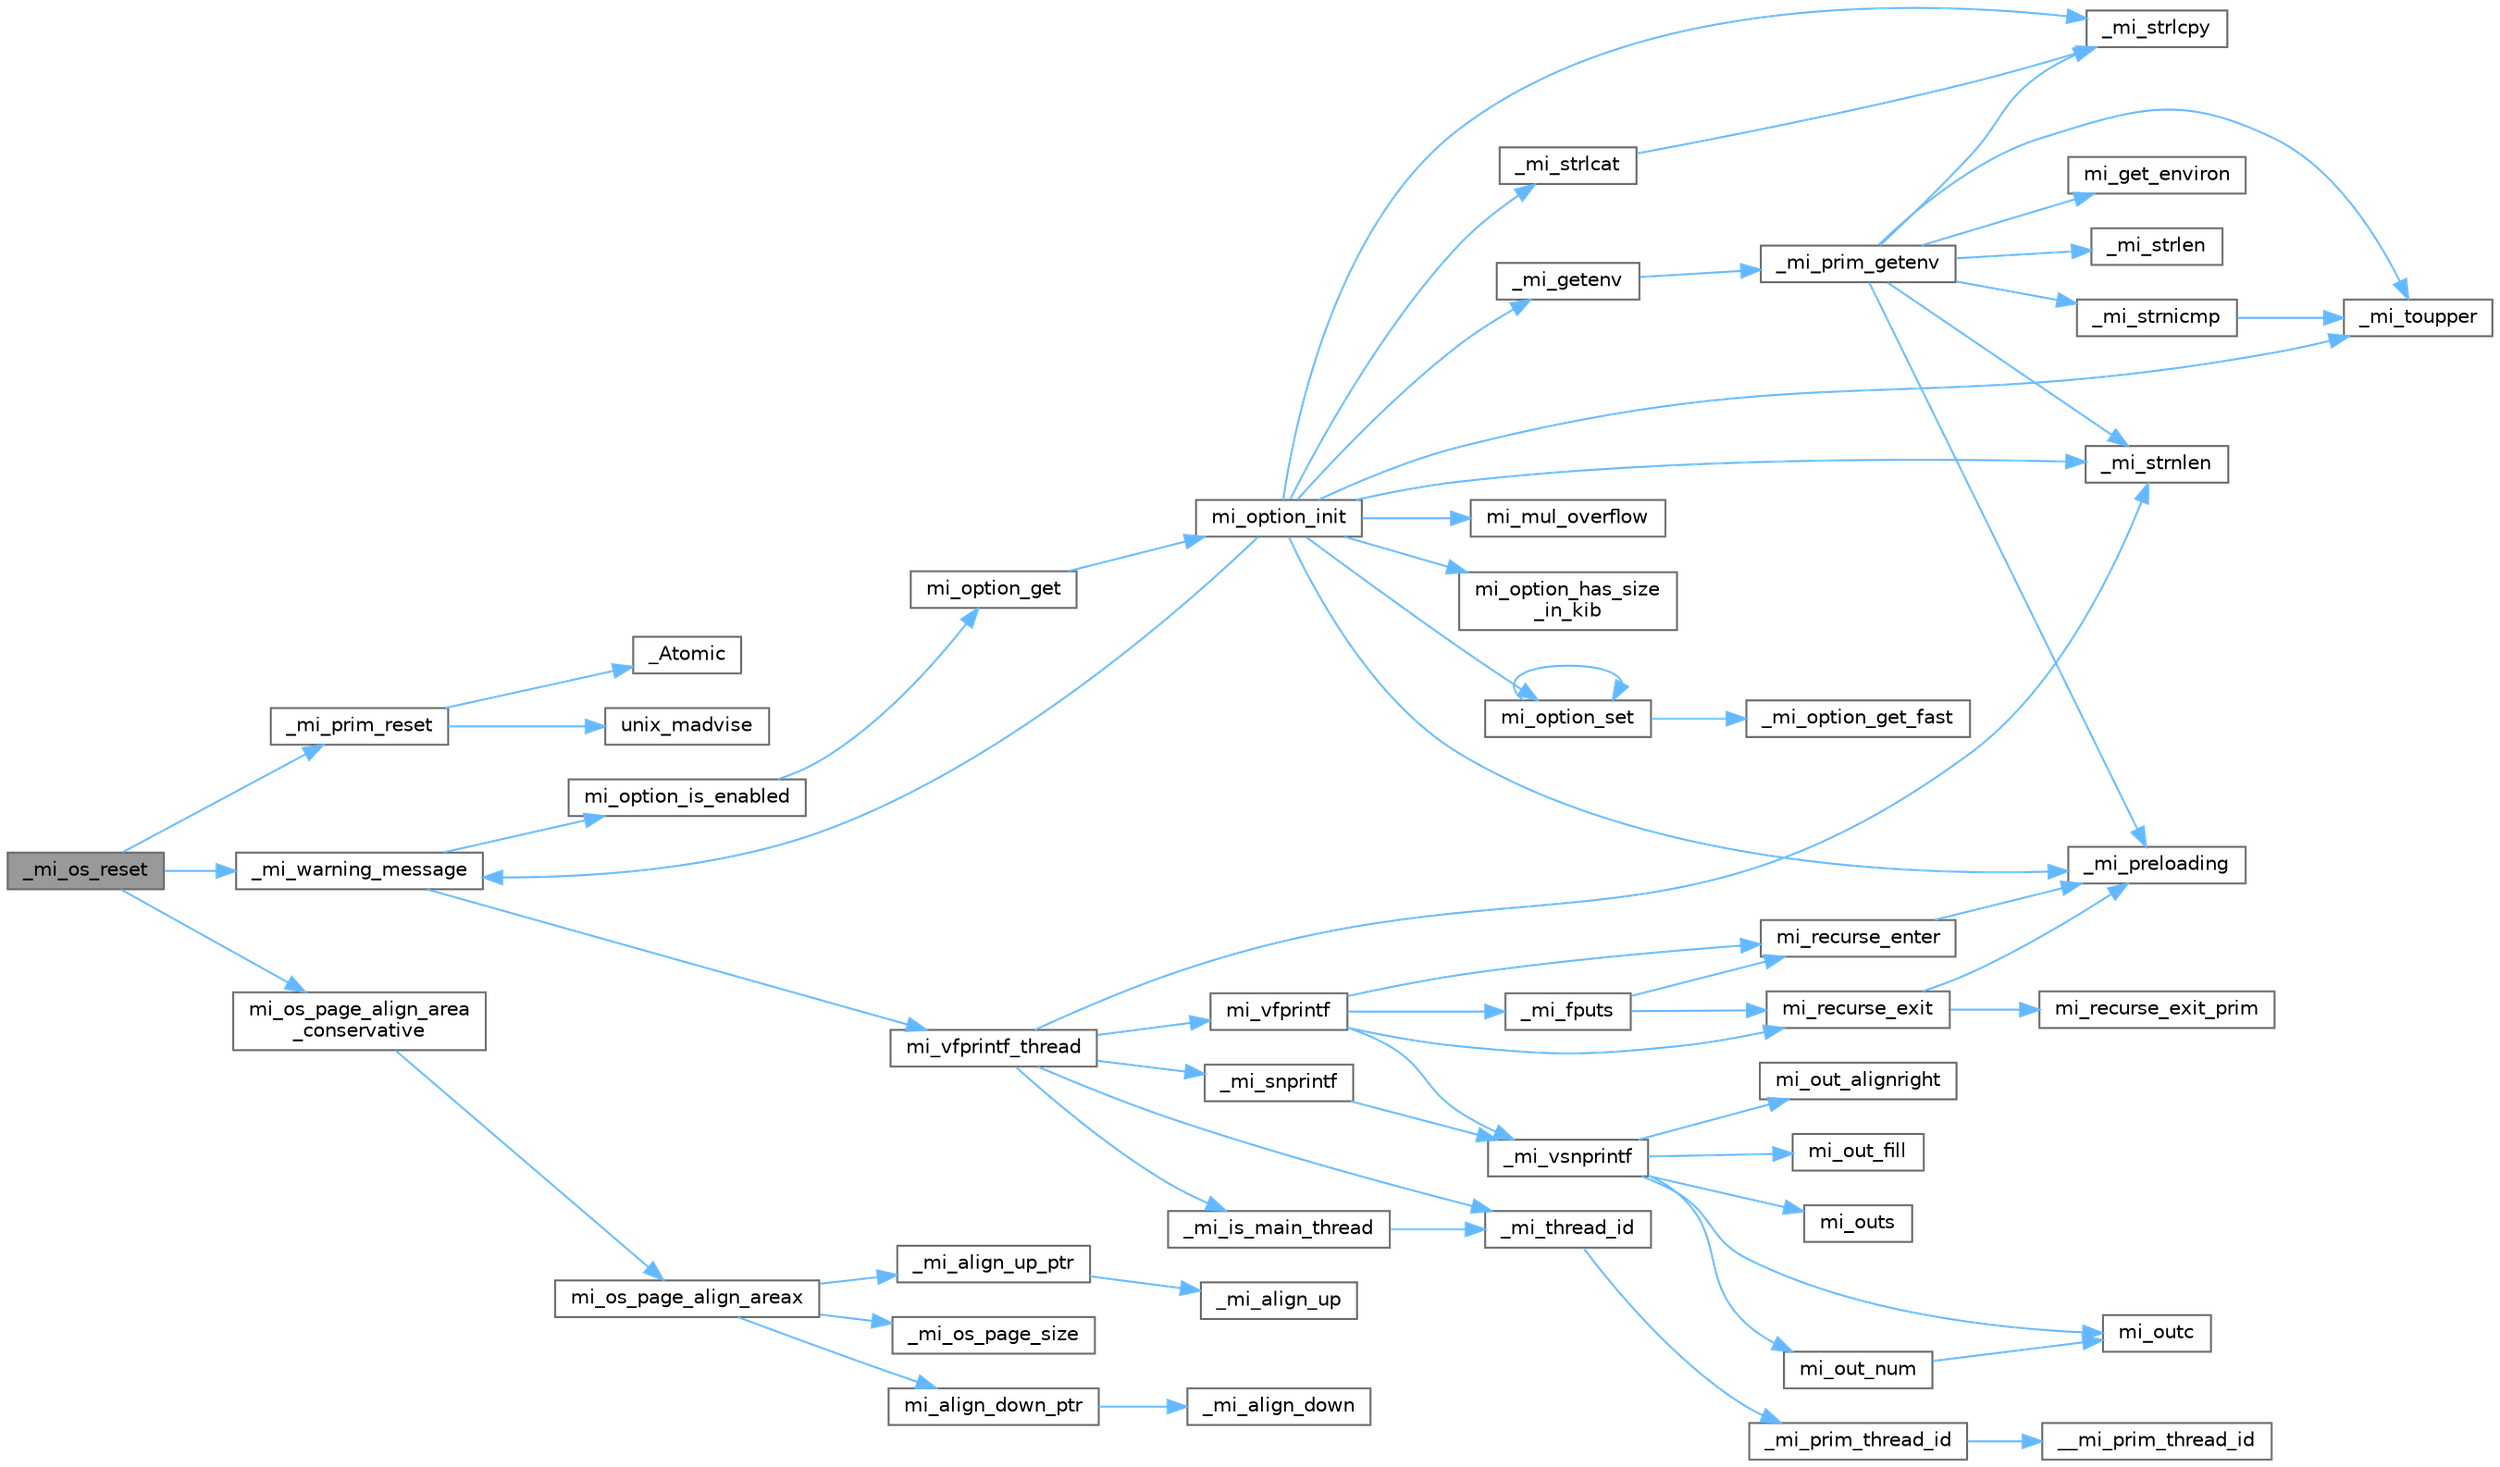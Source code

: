 digraph "_mi_os_reset"
{
 // LATEX_PDF_SIZE
  bgcolor="transparent";
  edge [fontname=Helvetica,fontsize=10,labelfontname=Helvetica,labelfontsize=10];
  node [fontname=Helvetica,fontsize=10,shape=box,height=0.2,width=0.4];
  rankdir="LR";
  Node1 [id="Node000001",label="_mi_os_reset",height=0.2,width=0.4,color="gray40", fillcolor="grey60", style="filled", fontcolor="black",tooltip=" "];
  Node1 -> Node2 [id="edge62_Node000001_Node000002",color="steelblue1",style="solid",tooltip=" "];
  Node2 [id="Node000002",label="_mi_prim_reset",height=0.2,width=0.4,color="grey40", fillcolor="white", style="filled",URL="$windows_2prim_8c.html#abe3f45858d8d0aa2a4a7deb0c8a49c10",tooltip=" "];
  Node2 -> Node3 [id="edge63_Node000002_Node000003",color="steelblue1",style="solid",tooltip=" "];
  Node3 [id="Node000003",label="_Atomic",height=0.2,width=0.4,color="grey40", fillcolor="white", style="filled",URL="$_e_a_s_t_l_2packages_2mimalloc_2include_2mimalloc_2atomic_8h.html#ad0b719b7389c8c7c8bb0df7aca86b628",tooltip=" "];
  Node2 -> Node4 [id="edge64_Node000002_Node000004",color="steelblue1",style="solid",tooltip=" "];
  Node4 [id="Node000004",label="unix_madvise",height=0.2,width=0.4,color="grey40", fillcolor="white", style="filled",URL="$unix_2prim_8c.html#a61020908ba889442fa111a46d9d59a0f",tooltip=" "];
  Node1 -> Node5 [id="edge65_Node000001_Node000005",color="steelblue1",style="solid",tooltip=" "];
  Node5 [id="Node000005",label="_mi_warning_message",height=0.2,width=0.4,color="grey40", fillcolor="white", style="filled",URL="$options_8c.html#ac253cac2ca24fb63be7f4937ac620dc4",tooltip=" "];
  Node5 -> Node6 [id="edge66_Node000005_Node000006",color="steelblue1",style="solid",tooltip=" "];
  Node6 [id="Node000006",label="mi_option_is_enabled",height=0.2,width=0.4,color="grey40", fillcolor="white", style="filled",URL="$group__options.html#ga459ad98f18b3fc9275474807fe0ca188",tooltip=" "];
  Node6 -> Node7 [id="edge67_Node000006_Node000007",color="steelblue1",style="solid",tooltip=" "];
  Node7 [id="Node000007",label="mi_option_get",height=0.2,width=0.4,color="grey40", fillcolor="white", style="filled",URL="$group__options.html#ga7e8af195cc81d3fa64ccf2662caa565a",tooltip=" "];
  Node7 -> Node8 [id="edge68_Node000007_Node000008",color="steelblue1",style="solid",tooltip=" "];
  Node8 [id="Node000008",label="mi_option_init",height=0.2,width=0.4,color="grey40", fillcolor="white", style="filled",URL="$options_8c.html#a61970c5b942f29a5dea8a39742421cfe",tooltip=" "];
  Node8 -> Node9 [id="edge69_Node000008_Node000009",color="steelblue1",style="solid",tooltip=" "];
  Node9 [id="Node000009",label="_mi_getenv",height=0.2,width=0.4,color="grey40", fillcolor="white", style="filled",URL="$libc_8c.html#ae24e3d9662cc4cc3277fa0f31359b3ee",tooltip=" "];
  Node9 -> Node10 [id="edge70_Node000009_Node000010",color="steelblue1",style="solid",tooltip=" "];
  Node10 [id="Node000010",label="_mi_prim_getenv",height=0.2,width=0.4,color="grey40", fillcolor="white", style="filled",URL="$windows_2prim_8c.html#a83ac99612f318532560ffc033ee18d59",tooltip=" "];
  Node10 -> Node11 [id="edge71_Node000010_Node000011",color="steelblue1",style="solid",tooltip=" "];
  Node11 [id="Node000011",label="_mi_preloading",height=0.2,width=0.4,color="grey40", fillcolor="white", style="filled",URL="$_e_a_s_t_l_2packages_2mimalloc_2src_2init_8c.html#a404be8b4c0576588270fde0b2a4d7832",tooltip=" "];
  Node10 -> Node12 [id="edge72_Node000010_Node000012",color="steelblue1",style="solid",tooltip=" "];
  Node12 [id="Node000012",label="_mi_strlcpy",height=0.2,width=0.4,color="grey40", fillcolor="white", style="filled",URL="$libc_8c.html#a17a9534829be8a086014bf2a2792154f",tooltip=" "];
  Node10 -> Node13 [id="edge73_Node000010_Node000013",color="steelblue1",style="solid",tooltip=" "];
  Node13 [id="Node000013",label="_mi_strlen",height=0.2,width=0.4,color="grey40", fillcolor="white", style="filled",URL="$libc_8c.html#a70fc9bbb723b024221706d118be42bfc",tooltip=" "];
  Node10 -> Node14 [id="edge74_Node000010_Node000014",color="steelblue1",style="solid",tooltip=" "];
  Node14 [id="Node000014",label="_mi_strnicmp",height=0.2,width=0.4,color="grey40", fillcolor="white", style="filled",URL="$libc_8c.html#a0263a76ab329c76a3e9dd758126389d5",tooltip=" "];
  Node14 -> Node15 [id="edge75_Node000014_Node000015",color="steelblue1",style="solid",tooltip=" "];
  Node15 [id="Node000015",label="_mi_toupper",height=0.2,width=0.4,color="grey40", fillcolor="white", style="filled",URL="$libc_8c.html#a0d811385427149f1ea8637c8fab1fd07",tooltip=" "];
  Node10 -> Node16 [id="edge76_Node000010_Node000016",color="steelblue1",style="solid",tooltip=" "];
  Node16 [id="Node000016",label="_mi_strnlen",height=0.2,width=0.4,color="grey40", fillcolor="white", style="filled",URL="$libc_8c.html#ae8577fe0d9bbe3fb90d2169caa1af943",tooltip=" "];
  Node10 -> Node15 [id="edge77_Node000010_Node000015",color="steelblue1",style="solid",tooltip=" "];
  Node10 -> Node17 [id="edge78_Node000010_Node000017",color="steelblue1",style="solid",tooltip=" "];
  Node17 [id="Node000017",label="mi_get_environ",height=0.2,width=0.4,color="grey40", fillcolor="white", style="filled",URL="$unix_2prim_8c.html#a11e720e003c887e5028665097ce7735f",tooltip=" "];
  Node8 -> Node11 [id="edge79_Node000008_Node000011",color="steelblue1",style="solid",tooltip=" "];
  Node8 -> Node18 [id="edge80_Node000008_Node000018",color="steelblue1",style="solid",tooltip=" "];
  Node18 [id="Node000018",label="_mi_strlcat",height=0.2,width=0.4,color="grey40", fillcolor="white", style="filled",URL="$libc_8c.html#a29572712fc70f836ac31d224d98ad41a",tooltip=" "];
  Node18 -> Node12 [id="edge81_Node000018_Node000012",color="steelblue1",style="solid",tooltip=" "];
  Node8 -> Node12 [id="edge82_Node000008_Node000012",color="steelblue1",style="solid",tooltip=" "];
  Node8 -> Node16 [id="edge83_Node000008_Node000016",color="steelblue1",style="solid",tooltip=" "];
  Node8 -> Node15 [id="edge84_Node000008_Node000015",color="steelblue1",style="solid",tooltip=" "];
  Node8 -> Node5 [id="edge85_Node000008_Node000005",color="steelblue1",style="solid",tooltip=" "];
  Node8 -> Node19 [id="edge86_Node000008_Node000019",color="steelblue1",style="solid",tooltip=" "];
  Node19 [id="Node000019",label="mi_mul_overflow",height=0.2,width=0.4,color="grey40", fillcolor="white", style="filled",URL="$_e_a_s_t_l_2packages_2mimalloc_2include_2mimalloc_2internal_8h.html#abf06027911fbdc300901fb961a45e4d0",tooltip=" "];
  Node8 -> Node20 [id="edge87_Node000008_Node000020",color="steelblue1",style="solid",tooltip=" "];
  Node20 [id="Node000020",label="mi_option_has_size\l_in_kib",height=0.2,width=0.4,color="grey40", fillcolor="white", style="filled",URL="$options_8c.html#aee4ee640d854972d765c2896aa04270a",tooltip=" "];
  Node8 -> Node21 [id="edge88_Node000008_Node000021",color="steelblue1",style="solid",tooltip=" "];
  Node21 [id="Node000021",label="mi_option_set",height=0.2,width=0.4,color="grey40", fillcolor="white", style="filled",URL="$group__options.html#gaf84921c32375e25754dc2ee6a911fa60",tooltip=" "];
  Node21 -> Node22 [id="edge89_Node000021_Node000022",color="steelblue1",style="solid",tooltip=" "];
  Node22 [id="Node000022",label="_mi_option_get_fast",height=0.2,width=0.4,color="grey40", fillcolor="white", style="filled",URL="$options_8c.html#a1d96c2519367ba4bef4505cbd13aaec3",tooltip=" "];
  Node21 -> Node21 [id="edge90_Node000021_Node000021",color="steelblue1",style="solid",tooltip=" "];
  Node5 -> Node23 [id="edge91_Node000005_Node000023",color="steelblue1",style="solid",tooltip=" "];
  Node23 [id="Node000023",label="mi_vfprintf_thread",height=0.2,width=0.4,color="grey40", fillcolor="white", style="filled",URL="$options_8c.html#a4af8263c139d04a876914f39024a7424",tooltip=" "];
  Node23 -> Node24 [id="edge92_Node000023_Node000024",color="steelblue1",style="solid",tooltip=" "];
  Node24 [id="Node000024",label="_mi_is_main_thread",height=0.2,width=0.4,color="grey40", fillcolor="white", style="filled",URL="$_e_a_s_t_l_2packages_2mimalloc_2src_2init_8c.html#a008e0a28e7c86b15a04094d595e2c327",tooltip=" "];
  Node24 -> Node25 [id="edge93_Node000024_Node000025",color="steelblue1",style="solid",tooltip=" "];
  Node25 [id="Node000025",label="_mi_thread_id",height=0.2,width=0.4,color="grey40", fillcolor="white", style="filled",URL="$_e_a_s_t_l_2packages_2mimalloc_2src_2init_8c.html#a43068a36d7dea6ccf1e3558a27e22993",tooltip=" "];
  Node25 -> Node26 [id="edge94_Node000025_Node000026",color="steelblue1",style="solid",tooltip=" "];
  Node26 [id="Node000026",label="_mi_prim_thread_id",height=0.2,width=0.4,color="grey40", fillcolor="white", style="filled",URL="$prim_8h.html#a3875c92cbb791d0a7c69bc1fd2df6804",tooltip=" "];
  Node26 -> Node27 [id="edge95_Node000026_Node000027",color="steelblue1",style="solid",tooltip=" "];
  Node27 [id="Node000027",label="__mi_prim_thread_id",height=0.2,width=0.4,color="grey40", fillcolor="white", style="filled",URL="$prim_8h.html#a42ea20cb0253ec21dff5f6770927df20",tooltip=" "];
  Node23 -> Node28 [id="edge96_Node000023_Node000028",color="steelblue1",style="solid",tooltip=" "];
  Node28 [id="Node000028",label="_mi_snprintf",height=0.2,width=0.4,color="grey40", fillcolor="white", style="filled",URL="$libc_8c.html#a6c2f4673e3317f332571bc1bec18c49b",tooltip=" "];
  Node28 -> Node29 [id="edge97_Node000028_Node000029",color="steelblue1",style="solid",tooltip=" "];
  Node29 [id="Node000029",label="_mi_vsnprintf",height=0.2,width=0.4,color="grey40", fillcolor="white", style="filled",URL="$libc_8c.html#a8991188606f00dc8665aa14d8e7dab83",tooltip=" "];
  Node29 -> Node30 [id="edge98_Node000029_Node000030",color="steelblue1",style="solid",tooltip=" "];
  Node30 [id="Node000030",label="mi_out_alignright",height=0.2,width=0.4,color="grey40", fillcolor="white", style="filled",URL="$libc_8c.html#ad685676d3f84c5cd4dfa7827c23bd5f8",tooltip=" "];
  Node29 -> Node31 [id="edge99_Node000029_Node000031",color="steelblue1",style="solid",tooltip=" "];
  Node31 [id="Node000031",label="mi_out_fill",height=0.2,width=0.4,color="grey40", fillcolor="white", style="filled",URL="$libc_8c.html#aa0ad53a34be55c1788f02c39458eaae2",tooltip=" "];
  Node29 -> Node32 [id="edge100_Node000029_Node000032",color="steelblue1",style="solid",tooltip=" "];
  Node32 [id="Node000032",label="mi_out_num",height=0.2,width=0.4,color="grey40", fillcolor="white", style="filled",URL="$libc_8c.html#a94c4b54180b0199b5ccafd9873ebf4b6",tooltip=" "];
  Node32 -> Node33 [id="edge101_Node000032_Node000033",color="steelblue1",style="solid",tooltip=" "];
  Node33 [id="Node000033",label="mi_outc",height=0.2,width=0.4,color="grey40", fillcolor="white", style="filled",URL="$libc_8c.html#a623f4757c3652532d609471b123b2a38",tooltip=" "];
  Node29 -> Node33 [id="edge102_Node000029_Node000033",color="steelblue1",style="solid",tooltip=" "];
  Node29 -> Node34 [id="edge103_Node000029_Node000034",color="steelblue1",style="solid",tooltip=" "];
  Node34 [id="Node000034",label="mi_outs",height=0.2,width=0.4,color="grey40", fillcolor="white", style="filled",URL="$libc_8c.html#a1ffb38103615c2e8069c56410328ffe9",tooltip=" "];
  Node23 -> Node16 [id="edge104_Node000023_Node000016",color="steelblue1",style="solid",tooltip=" "];
  Node23 -> Node25 [id="edge105_Node000023_Node000025",color="steelblue1",style="solid",tooltip=" "];
  Node23 -> Node35 [id="edge106_Node000023_Node000035",color="steelblue1",style="solid",tooltip=" "];
  Node35 [id="Node000035",label="mi_vfprintf",height=0.2,width=0.4,color="grey40", fillcolor="white", style="filled",URL="$options_8c.html#a1f31f62f178fb5309451aa44c8d25327",tooltip=" "];
  Node35 -> Node36 [id="edge107_Node000035_Node000036",color="steelblue1",style="solid",tooltip=" "];
  Node36 [id="Node000036",label="_mi_fputs",height=0.2,width=0.4,color="grey40", fillcolor="white", style="filled",URL="$options_8c.html#a74eecad8676654f59f427a84ccc5c19d",tooltip=" "];
  Node36 -> Node37 [id="edge108_Node000036_Node000037",color="steelblue1",style="solid",tooltip=" "];
  Node37 [id="Node000037",label="mi_recurse_enter",height=0.2,width=0.4,color="grey40", fillcolor="white", style="filled",URL="$options_8c.html#a1fdb7bd3b10624ddeabe0988c52a1285",tooltip=" "];
  Node37 -> Node11 [id="edge109_Node000037_Node000011",color="steelblue1",style="solid",tooltip=" "];
  Node36 -> Node38 [id="edge110_Node000036_Node000038",color="steelblue1",style="solid",tooltip=" "];
  Node38 [id="Node000038",label="mi_recurse_exit",height=0.2,width=0.4,color="grey40", fillcolor="white", style="filled",URL="$options_8c.html#ae9c4fbdaa6fedca31b9c25dcb78112ae",tooltip=" "];
  Node38 -> Node11 [id="edge111_Node000038_Node000011",color="steelblue1",style="solid",tooltip=" "];
  Node38 -> Node39 [id="edge112_Node000038_Node000039",color="steelblue1",style="solid",tooltip=" "];
  Node39 [id="Node000039",label="mi_recurse_exit_prim",height=0.2,width=0.4,color="grey40", fillcolor="white", style="filled",URL="$options_8c.html#afa5ef675de035537efd679d53d629adc",tooltip=" "];
  Node35 -> Node29 [id="edge113_Node000035_Node000029",color="steelblue1",style="solid",tooltip=" "];
  Node35 -> Node37 [id="edge114_Node000035_Node000037",color="steelblue1",style="solid",tooltip=" "];
  Node35 -> Node38 [id="edge115_Node000035_Node000038",color="steelblue1",style="solid",tooltip=" "];
  Node1 -> Node40 [id="edge116_Node000001_Node000040",color="steelblue1",style="solid",tooltip=" "];
  Node40 [id="Node000040",label="mi_os_page_align_area\l_conservative",height=0.2,width=0.4,color="grey40", fillcolor="white", style="filled",URL="$os_8c.html#a9a44802f30241b8fda6033df8f0253b1",tooltip=" "];
  Node40 -> Node41 [id="edge117_Node000040_Node000041",color="steelblue1",style="solid",tooltip=" "];
  Node41 [id="Node000041",label="mi_os_page_align_areax",height=0.2,width=0.4,color="grey40", fillcolor="white", style="filled",URL="$os_8c.html#a80d3a0cbc0a50873b1abc39077a6d77e",tooltip=" "];
  Node41 -> Node42 [id="edge118_Node000041_Node000042",color="steelblue1",style="solid",tooltip=" "];
  Node42 [id="Node000042",label="_mi_align_up_ptr",height=0.2,width=0.4,color="grey40", fillcolor="white", style="filled",URL="$_e_a_s_t_l_2packages_2mimalloc_2include_2mimalloc_2internal_8h.html#ac76001cb6de6586632eb7fb6c1795a77",tooltip=" "];
  Node42 -> Node43 [id="edge119_Node000042_Node000043",color="steelblue1",style="solid",tooltip=" "];
  Node43 [id="Node000043",label="_mi_align_up",height=0.2,width=0.4,color="grey40", fillcolor="white", style="filled",URL="$_e_a_s_t_l_2packages_2mimalloc_2include_2mimalloc_2internal_8h.html#a7f35944d44d8a16365072023dd19e0da",tooltip=" "];
  Node41 -> Node44 [id="edge120_Node000041_Node000044",color="steelblue1",style="solid",tooltip=" "];
  Node44 [id="Node000044",label="_mi_os_page_size",height=0.2,width=0.4,color="grey40", fillcolor="white", style="filled",URL="$os_8c.html#a723e4c95209d4c6282b53317473e83d5",tooltip=" "];
  Node41 -> Node45 [id="edge121_Node000041_Node000045",color="steelblue1",style="solid",tooltip=" "];
  Node45 [id="Node000045",label="mi_align_down_ptr",height=0.2,width=0.4,color="grey40", fillcolor="white", style="filled",URL="$_e_a_s_t_l_2packages_2mimalloc_2include_2mimalloc_2internal_8h.html#adc7ba2f338065541b3513efcf2252795",tooltip=" "];
  Node45 -> Node46 [id="edge122_Node000045_Node000046",color="steelblue1",style="solid",tooltip=" "];
  Node46 [id="Node000046",label="_mi_align_down",height=0.2,width=0.4,color="grey40", fillcolor="white", style="filled",URL="$_e_a_s_t_l_2packages_2mimalloc_2include_2mimalloc_2internal_8h.html#ae0f2f8d6ceafe97eed3962f752cb9975",tooltip=" "];
}

